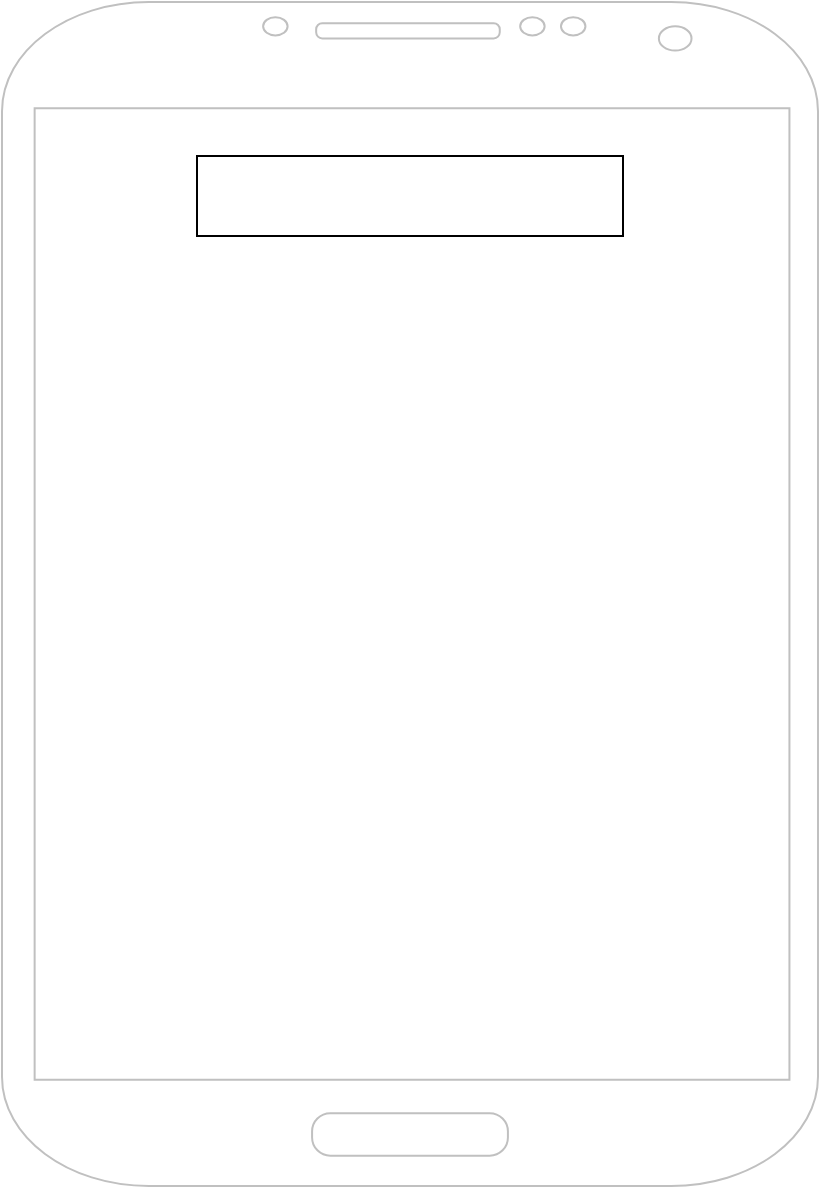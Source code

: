 <mxfile version="26.2.4">
  <diagram name="Page-1" id="GJaSk2uKWza9t-Tf8pe0">
    <mxGraphModel dx="2467" dy="1229" grid="0" gridSize="10" guides="1" tooltips="1" connect="1" arrows="1" fold="1" page="0" pageScale="1" pageWidth="850" pageHeight="1100" math="0" shadow="0">
      <root>
        <mxCell id="0" />
        <mxCell id="1" parent="0" />
        <mxCell id="q_KD6zfhuqE1l5Hu2kRV-1" value="" style="verticalLabelPosition=bottom;verticalAlign=top;html=1;shadow=0;dashed=0;strokeWidth=1;shape=mxgraph.android.phone2;strokeColor=#c0c0c0;" vertex="1" parent="1">
          <mxGeometry x="-418" y="-167" width="408" height="592" as="geometry" />
        </mxCell>
        <mxCell id="q_KD6zfhuqE1l5Hu2kRV-2" value="" style="rounded=0;whiteSpace=wrap;html=1;" vertex="1" parent="1">
          <mxGeometry x="-320.5" y="-90" width="213" height="40" as="geometry" />
        </mxCell>
      </root>
    </mxGraphModel>
  </diagram>
</mxfile>
